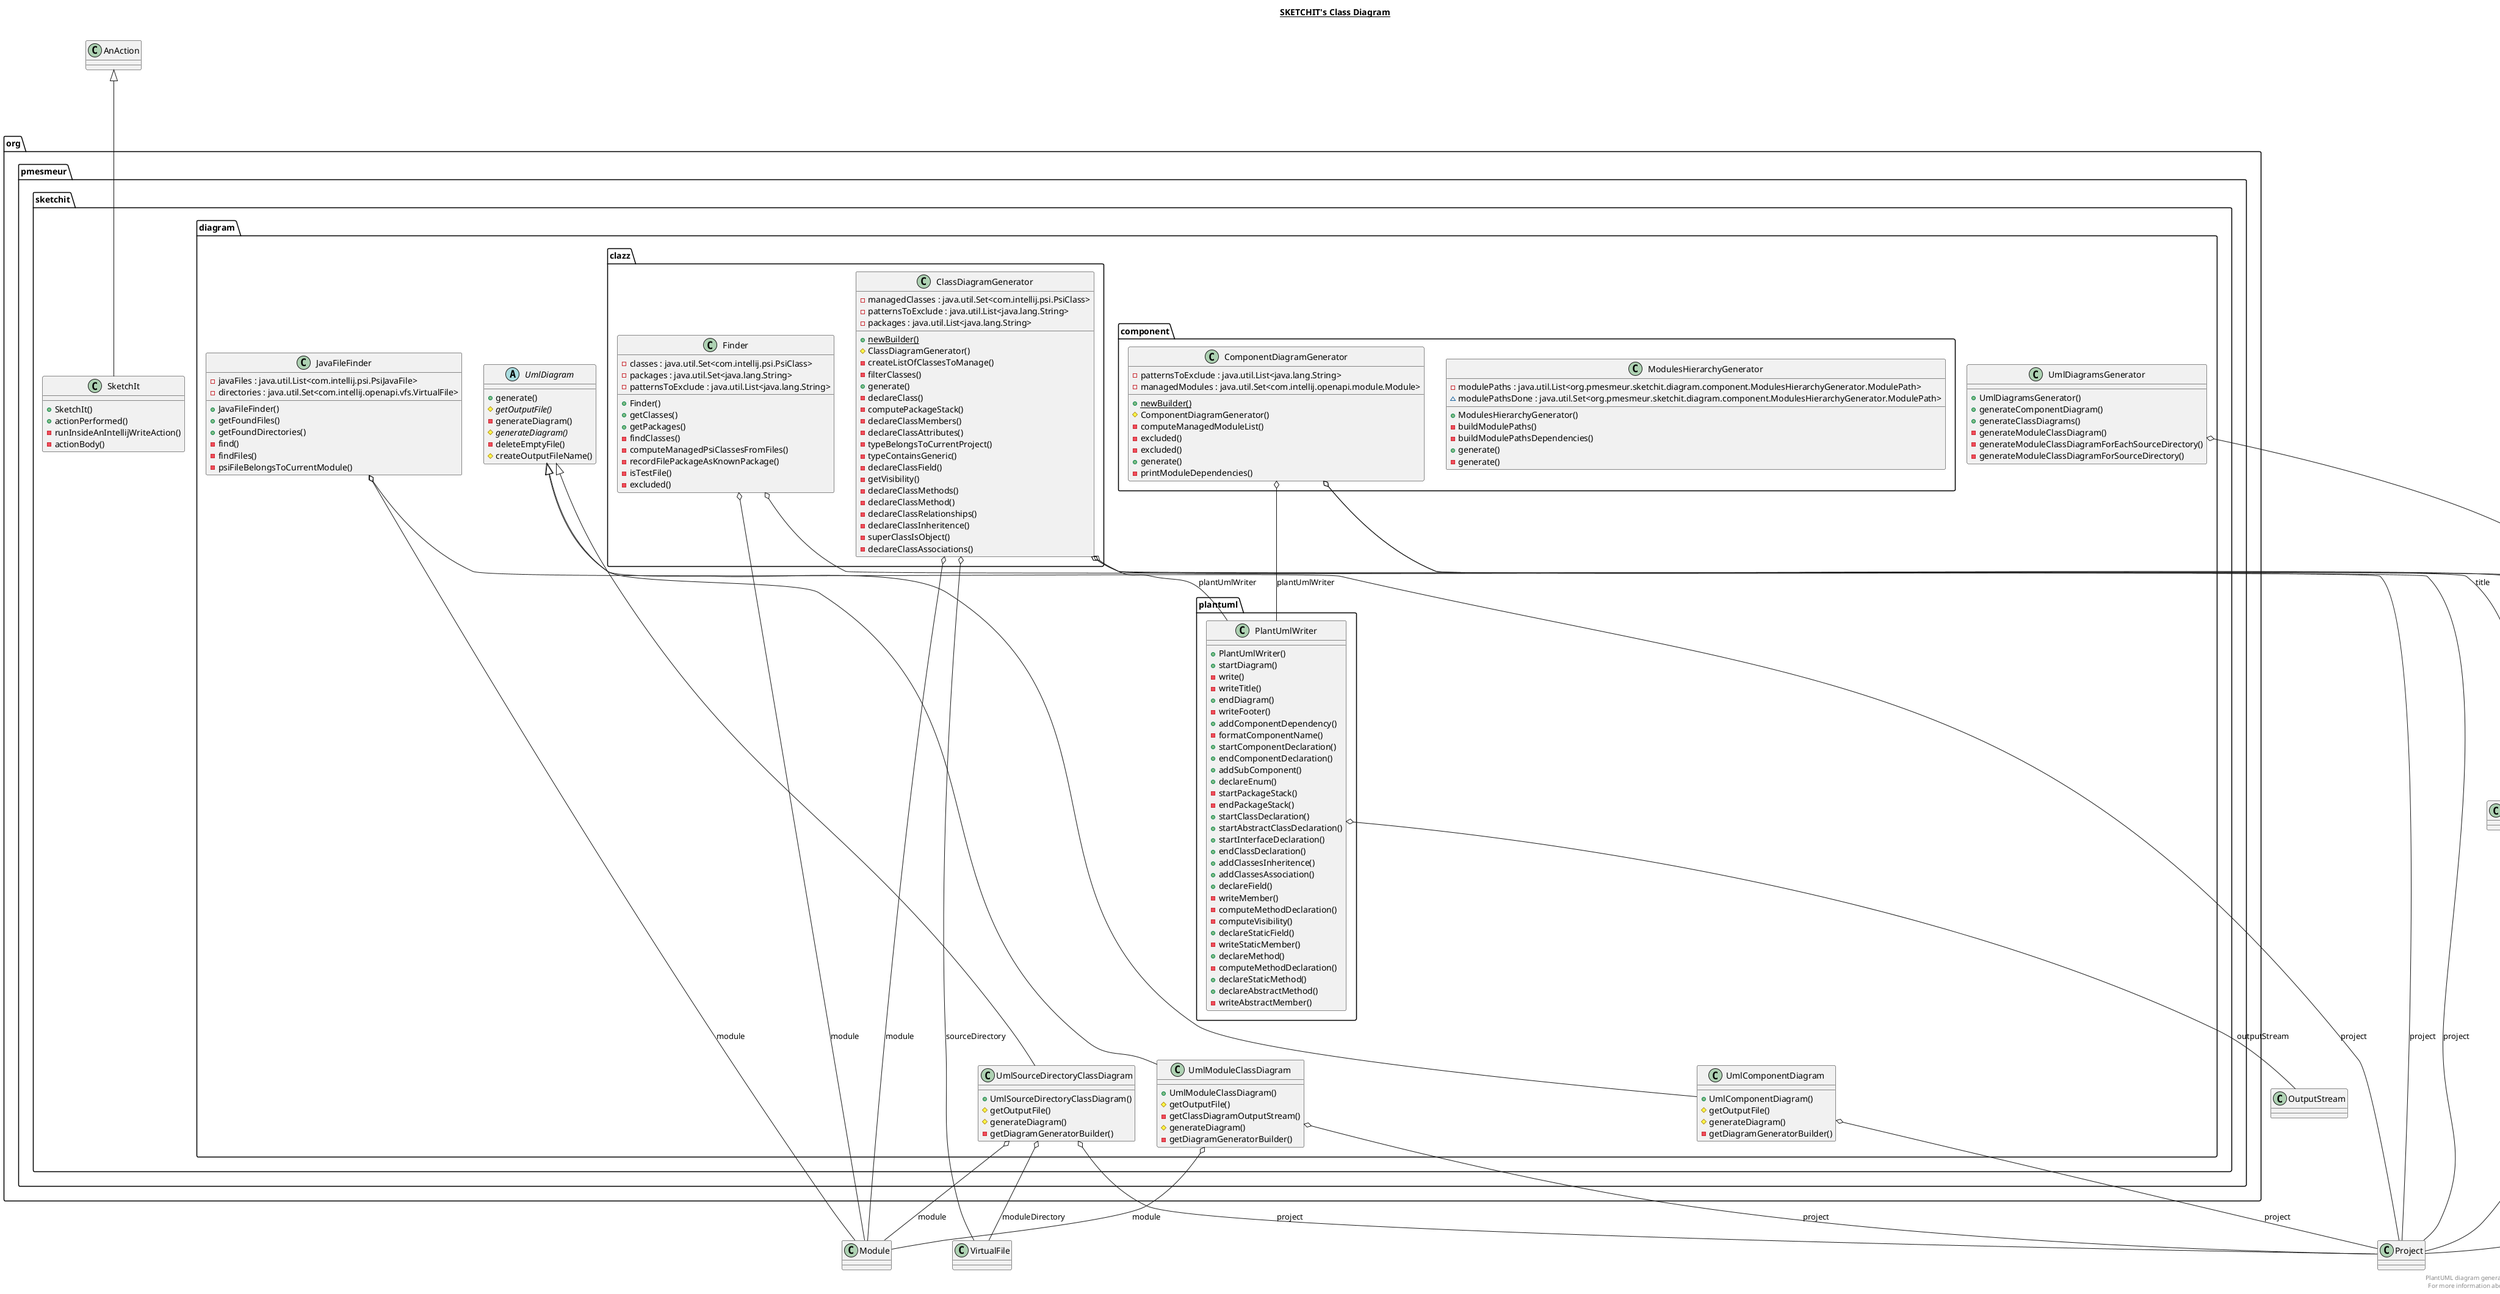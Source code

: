@startuml

title __SKETCHIT's Class Diagram__\n

package org.pmesmeur.sketchit {
package org.pmesmeur.sketchit.diagram {
abstract class UmlDiagram {
  + generate()
  {abstract} # getOutputFile()
  - generateDiagram()
  {abstract} # generateDiagram()
  - deleteEmptyFile()
  # createOutputFileName()
}
}
}


package org.pmesmeur.sketchit {
package org.pmesmeur.sketchit.diagram {
package org.pmesmeur.sketchit.diagram.clazz {
class Finder {
  - classes : java.util.Set<com.intellij.psi.PsiClass>
  - packages : java.util.Set<java.lang.String>
  - patternsToExclude : java.util.List<java.lang.String>
  + Finder()
  + getClasses()
  + getPackages()
  - findClasses()
  - computeManagedPsiClassesFromFiles()
  - recordFilePackageAsKnownPackage()
  - isTestFile()
  - excluded()
}
}
}
}


package org.pmesmeur.sketchit {
package org.pmesmeur.sketchit.diagram {
class JavaFileFinder {
  - javaFiles : java.util.List<com.intellij.psi.PsiJavaFile>
  - directories : java.util.Set<com.intellij.openapi.vfs.VirtualFile>
  + JavaFileFinder()
  + getFoundFiles()
  + getFoundDirectories()
  - find()
  - findFiles()
  - psiFileBelongsToCurrentModule()
}
}
}


package org.pmesmeur.sketchit {
package org.pmesmeur.sketchit.diagram {
class UmlSourceDirectoryClassDiagram {
  + UmlSourceDirectoryClassDiagram()
  # getOutputFile()
  # generateDiagram()
  - getDiagramGeneratorBuilder()
}
}
}


package org.pmesmeur.sketchit {
class SketchIt {
  + SketchIt()
  + actionPerformed()
  - runInsideAnIntellijWriteAction()
  - actionBody()
}
}


package org.pmesmeur.sketchit {
package org.pmesmeur.sketchit.diagram {
class UmlComponentDiagram {
  + UmlComponentDiagram()
  # getOutputFile()
  # generateDiagram()
  - getDiagramGeneratorBuilder()
}
}
}


package org.pmesmeur.sketchit {
package org.pmesmeur.sketchit.diagram {
package org.pmesmeur.sketchit.diagram.plantuml {
class PlantUmlWriter {
  + PlantUmlWriter()
  + startDiagram()
  - write()
  - writeTitle()
  + endDiagram()
  - writeFooter()
  + addComponentDependency()
  - formatComponentName()
  + startComponentDeclaration()
  + endComponentDeclaration()
  + addSubComponent()
  + declareEnum()
  - startPackageStack()
  - endPackageStack()
  + startClassDeclaration()
  + startAbstractClassDeclaration()
  + startInterfaceDeclaration()
  + endClassDeclaration()
  + addClassesInheritence()
  + addClassesAssociation()
  + declareField()
  - writeMember()
  - computeMethodDeclaration()
  - computeVisibility()
  + declareStaticField()
  - writeStaticMember()
  + declareMethod()
  - computeMethodDeclaration()
  + declareStaticMethod()
  + declareAbstractMethod()
  - writeAbstractMember()
}
}
}
}


package org.pmesmeur.sketchit {
package org.pmesmeur.sketchit.diagram {
package org.pmesmeur.sketchit.diagram.component {
class ModulesHierarchyGenerator {
  - modulePaths : java.util.List<org.pmesmeur.sketchit.diagram.component.ModulesHierarchyGenerator.ModulePath>
  ~ modulePathsDone : java.util.Set<org.pmesmeur.sketchit.diagram.component.ModulesHierarchyGenerator.ModulePath>
  + ModulesHierarchyGenerator()
  - buildModulePaths()
  - buildModulePathsDependencies()
  + generate()
  - generate()
}
}
}
}


package org.pmesmeur.sketchit {
package org.pmesmeur.sketchit.diagram {
class UmlModuleClassDiagram {
  + UmlModuleClassDiagram()
  # getOutputFile()
  - getClassDiagramOutputStream()
  # generateDiagram()
  - getDiagramGeneratorBuilder()
}
}
}


package org.pmesmeur.sketchit {
package org.pmesmeur.sketchit.diagram {
package org.pmesmeur.sketchit.diagram.clazz {
class ClassDiagramGenerator {
  - managedClasses : java.util.Set<com.intellij.psi.PsiClass>
  - patternsToExclude : java.util.List<java.lang.String>
  - packages : java.util.List<java.lang.String>
  {static} + newBuilder()
  # ClassDiagramGenerator()
  - createListOfClassesToManage()
  - filterClasses()
  + generate()
  - declareClass()
  - computePackageStack()
  - declareClassMembers()
  - declareClassAttributes()
  - typeBelongsToCurrentProject()
  - typeContainsGeneric()
  - declareClassField()
  - getVisibility()
  - declareClassMethods()
  - declareClassMethod()
  - declareClassRelationships()
  - declareClassInheritence()
  - superClassIsObject()
  - declareClassAssociations()
}
}
}
}


package org.pmesmeur.sketchit {
package org.pmesmeur.sketchit.diagram {
package org.pmesmeur.sketchit.diagram.component {
class ComponentDiagramGenerator {
  - patternsToExclude : java.util.List<java.lang.String>
  - managedModules : java.util.Set<com.intellij.openapi.module.Module>
  {static} + newBuilder()
  # ComponentDiagramGenerator()
  - computeManagedModuleList()
  - excluded()
  - excluded()
  + generate()
  - printModuleDependencies()
}
}
}
}


package org.pmesmeur.sketchit {
package org.pmesmeur.sketchit.diagram {
class UmlDiagramsGenerator {
  + UmlDiagramsGenerator()
  + generateComponentDiagram()
  + generateClassDiagrams()
  - generateModuleClassDiagram()
  - generateModuleClassDiagramForEachSourceDirectory()
  - generateModuleClassDiagramForSourceDirectory()
}
}
}


Finder o-- Project : project
Finder o-- Module : module
JavaFileFinder o-- Project : project
JavaFileFinder o-- Module : module
UmlSourceDirectoryClassDiagram -up--|> UmlDiagram
UmlSourceDirectoryClassDiagram o-- Project : project
UmlSourceDirectoryClassDiagram o-- Module : module
UmlSourceDirectoryClassDiagram o-- VirtualFile : moduleDirectory
SketchIt -up--|> AnAction
UmlComponentDiagram -up--|> UmlDiagram
UmlComponentDiagram o-- Project : project
PlantUmlWriter o-- OutputStream : outputStream
UmlModuleClassDiagram -up--|> UmlDiagram
UmlModuleClassDiagram o-- Project : project
UmlModuleClassDiagram o-- Module : module
ClassDiagramGenerator o-- PlantUmlWriter : plantUmlWriter
ClassDiagramGenerator o-- Project : project
ClassDiagramGenerator o-- Module : module
ClassDiagramGenerator o-- VirtualFile : sourceDirectory
ClassDiagramGenerator o-- String : title
ComponentDiagramGenerator o-- PlantUmlWriter : plantUmlWriter
ComponentDiagramGenerator o-- Project : project
ComponentDiagramGenerator o-- String : title
UmlDiagramsGenerator o-- Project : project

right footer
PlantUML diagram generated by SketchIt! (https://bitbucket.org/pmesmeur/sketch.it)
For more information about this tool, please contact philippe.mesmeur@gmail.com
endfooter

@enduml

